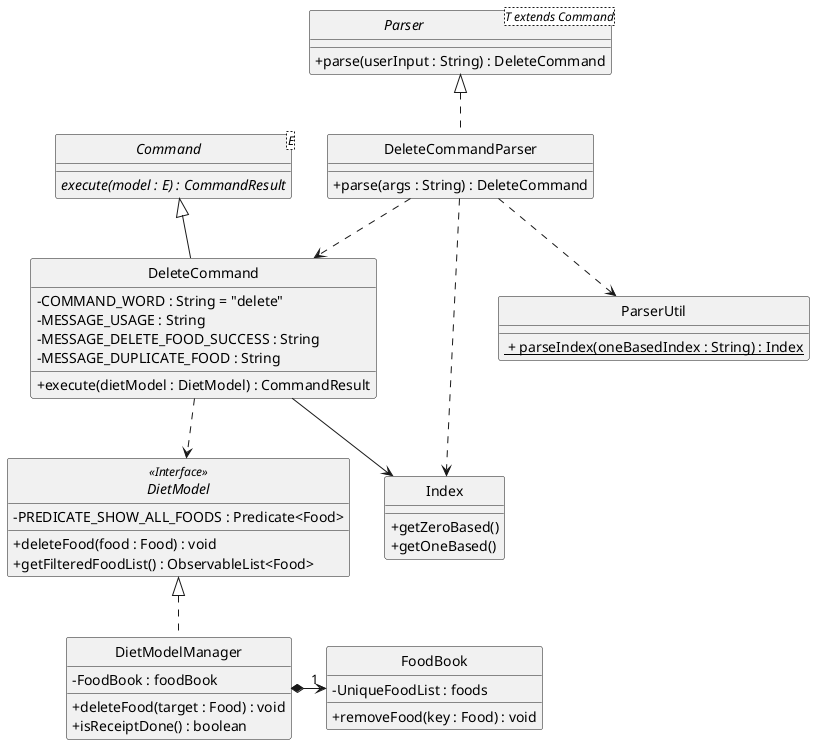 @startuml
/' @author @akhilvuputuri'/
/' Got inspiration and adapted
from https://github.com/AY1920S2-CS2103T-W12-1/main/blob/master/docs/images/DeliveredClassDiagram.png '/

skinparam backgroundColor #ffffff
skinparam classAttributeIconSize 0
hide circle


class DeleteCommandParser implements Parser {
    /' Methods '/
    + parse(args : String) : DeleteCommand
}

interface Parser<T extends Command> {
    + parse(userInput : String) : DeleteCommand
}

abstract class Command<E> {
    {abstract} execute(model : E) : CommandResult
}

class DeleteCommand extends Command {
    /' Fields '/
    - COMMAND_WORD : String = "delete"
    - MESSAGE_USAGE : String
    - MESSAGE_DELETE_FOOD_SUCCESS : String
    - MESSAGE_DUPLICATE_FOOD : String


    /' Methods '/
    + execute(dietModel : DietModel) : CommandResult

}

interface DietModel <<Interface>> {
    - PREDICATE_SHOW_ALL_FOODS : Predicate<Food>

    + deleteFood(food : Food) : void
    + getFilteredFoodList() : ObservableList<Food>
}

class Index {
    + getZeroBased()
    + getOneBased()
}

class ParserUtil {
    <u> + parseIndex(oneBasedIndex : String) : Index

}

class DietModelManager implements DietModel {
    /' Fields '/
    - FoodBook : foodBook

    /' Methods '/
    + deleteFood(target : Food) : void
    + isReceiptDone() : boolean
}

class FoodBook {
    /' Fields '/
    - UniqueFoodList : foods

    /' Methods '/
    + removeFood(key : Food) : void
}

DeleteCommandParser ..> DeleteCommand
DeleteCommandParser ..> ParserUtil
DeleteCommand ..> DietModel
DeleteCommandParser ..> Index
DeleteCommand --> Index
DietModelManager *-right->"1" FoodBook

@enduml
